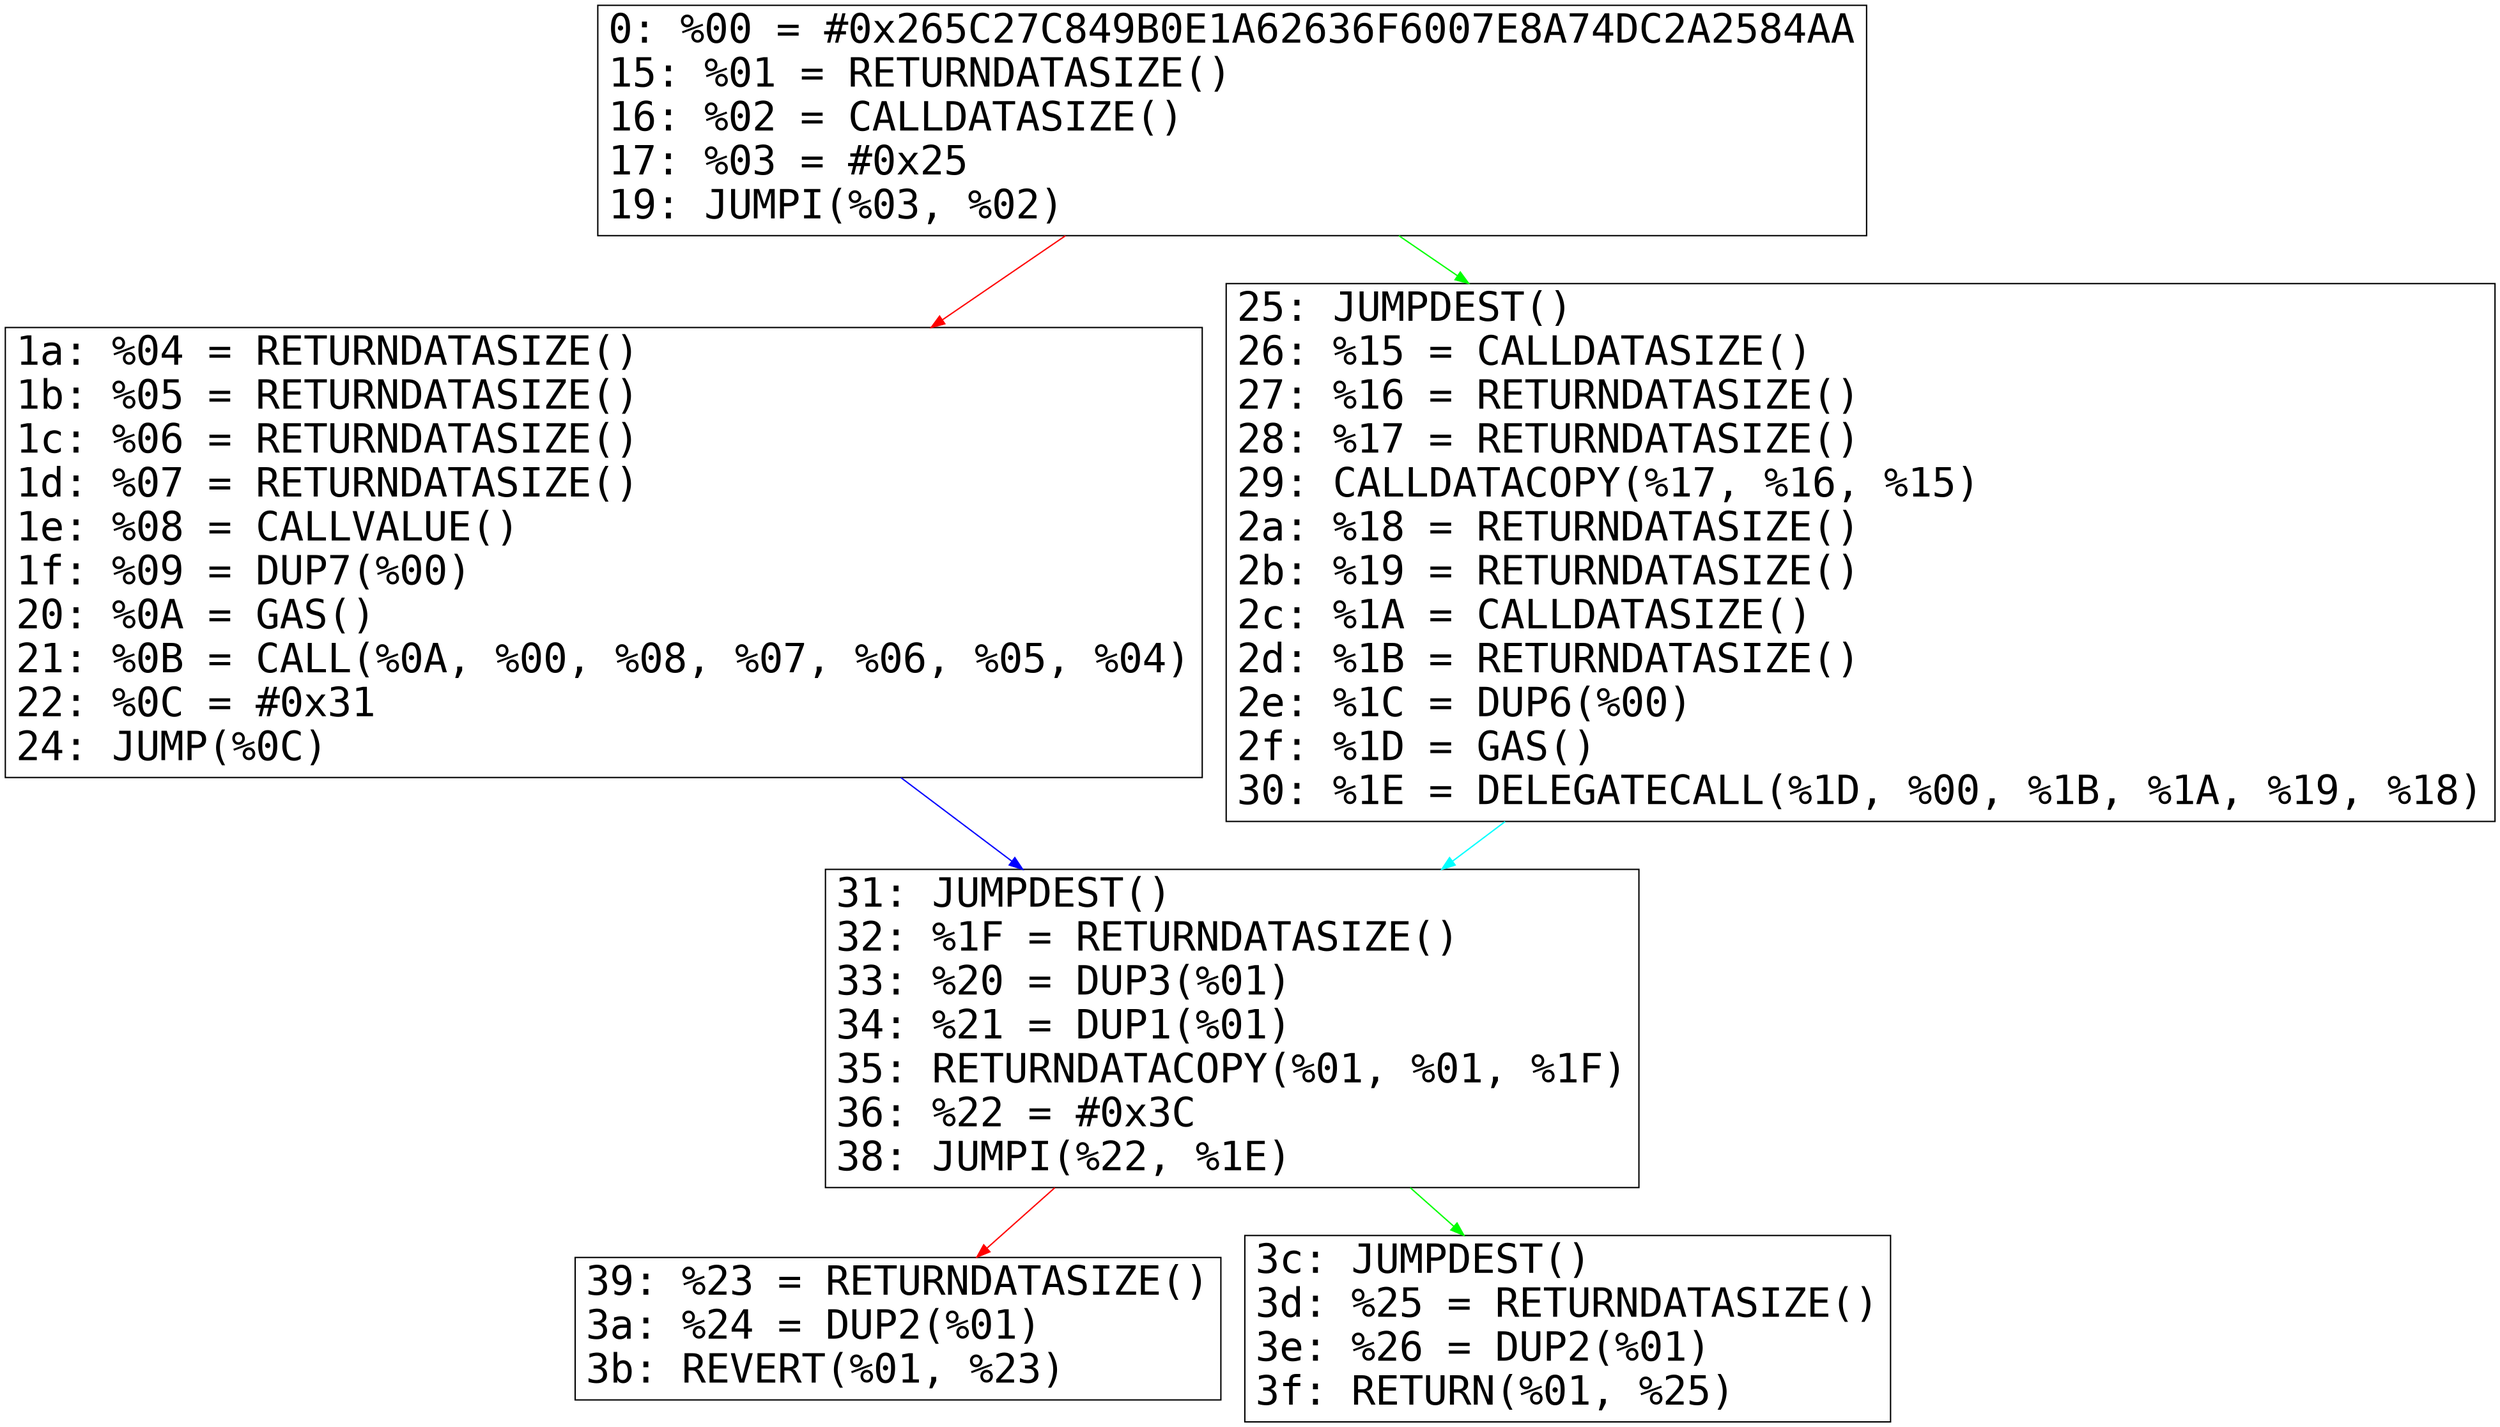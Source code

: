 digraph "graph.cfg.gv" {
	subgraph global {
		node [fontname=Courier fontsize=30.0 rank=same shape=box]
		block_0 [label="0: %00 = #0x265C27C849B0E1A62636F6007E8A74DC2A2584AA\l15: %01 = RETURNDATASIZE()\l16: %02 = CALLDATASIZE()\l17: %03 = #0x25\l19: JUMPI(%03, %02)\l"]
		block_1a [label="1a: %04 = RETURNDATASIZE()\l1b: %05 = RETURNDATASIZE()\l1c: %06 = RETURNDATASIZE()\l1d: %07 = RETURNDATASIZE()\l1e: %08 = CALLVALUE()\l1f: %09 = DUP7(%00)\l20: %0A = GAS()\l21: %0B = CALL(%0A, %00, %08, %07, %06, %05, %04)\l22: %0C = #0x31\l24: JUMP(%0C)\l"]
		block_25 [label="25: JUMPDEST()\l26: %15 = CALLDATASIZE()\l27: %16 = RETURNDATASIZE()\l28: %17 = RETURNDATASIZE()\l29: CALLDATACOPY(%17, %16, %15)\l2a: %18 = RETURNDATASIZE()\l2b: %19 = RETURNDATASIZE()\l2c: %1A = CALLDATASIZE()\l2d: %1B = RETURNDATASIZE()\l2e: %1C = DUP6(%00)\l2f: %1D = GAS()\l30: %1E = DELEGATECALL(%1D, %00, %1B, %1A, %19, %18)\l"]
		block_31 [label="31: JUMPDEST()\l32: %1F = RETURNDATASIZE()\l33: %20 = DUP3(%01)\l34: %21 = DUP1(%01)\l35: RETURNDATACOPY(%01, %01, %1F)\l36: %22 = #0x3C\l38: JUMPI(%22, %1E)\l"]
		block_39 [label="39: %23 = RETURNDATASIZE()\l3a: %24 = DUP2(%01)\l3b: REVERT(%01, %23)\l"]
		block_3c [label="3c: JUMPDEST()\l3d: %25 = RETURNDATASIZE()\l3e: %26 = DUP2(%01)\l3f: RETURN(%01, %25)\l"]
	}
	block_31 -> block_39 [color=red]
	block_25 -> block_31 [color=cyan]
	block_0 -> block_1a [color=red]
	block_0 -> block_25 [color=green]
	block_1a -> block_31 [color=blue]
	block_31 -> block_3c [color=green]
}
